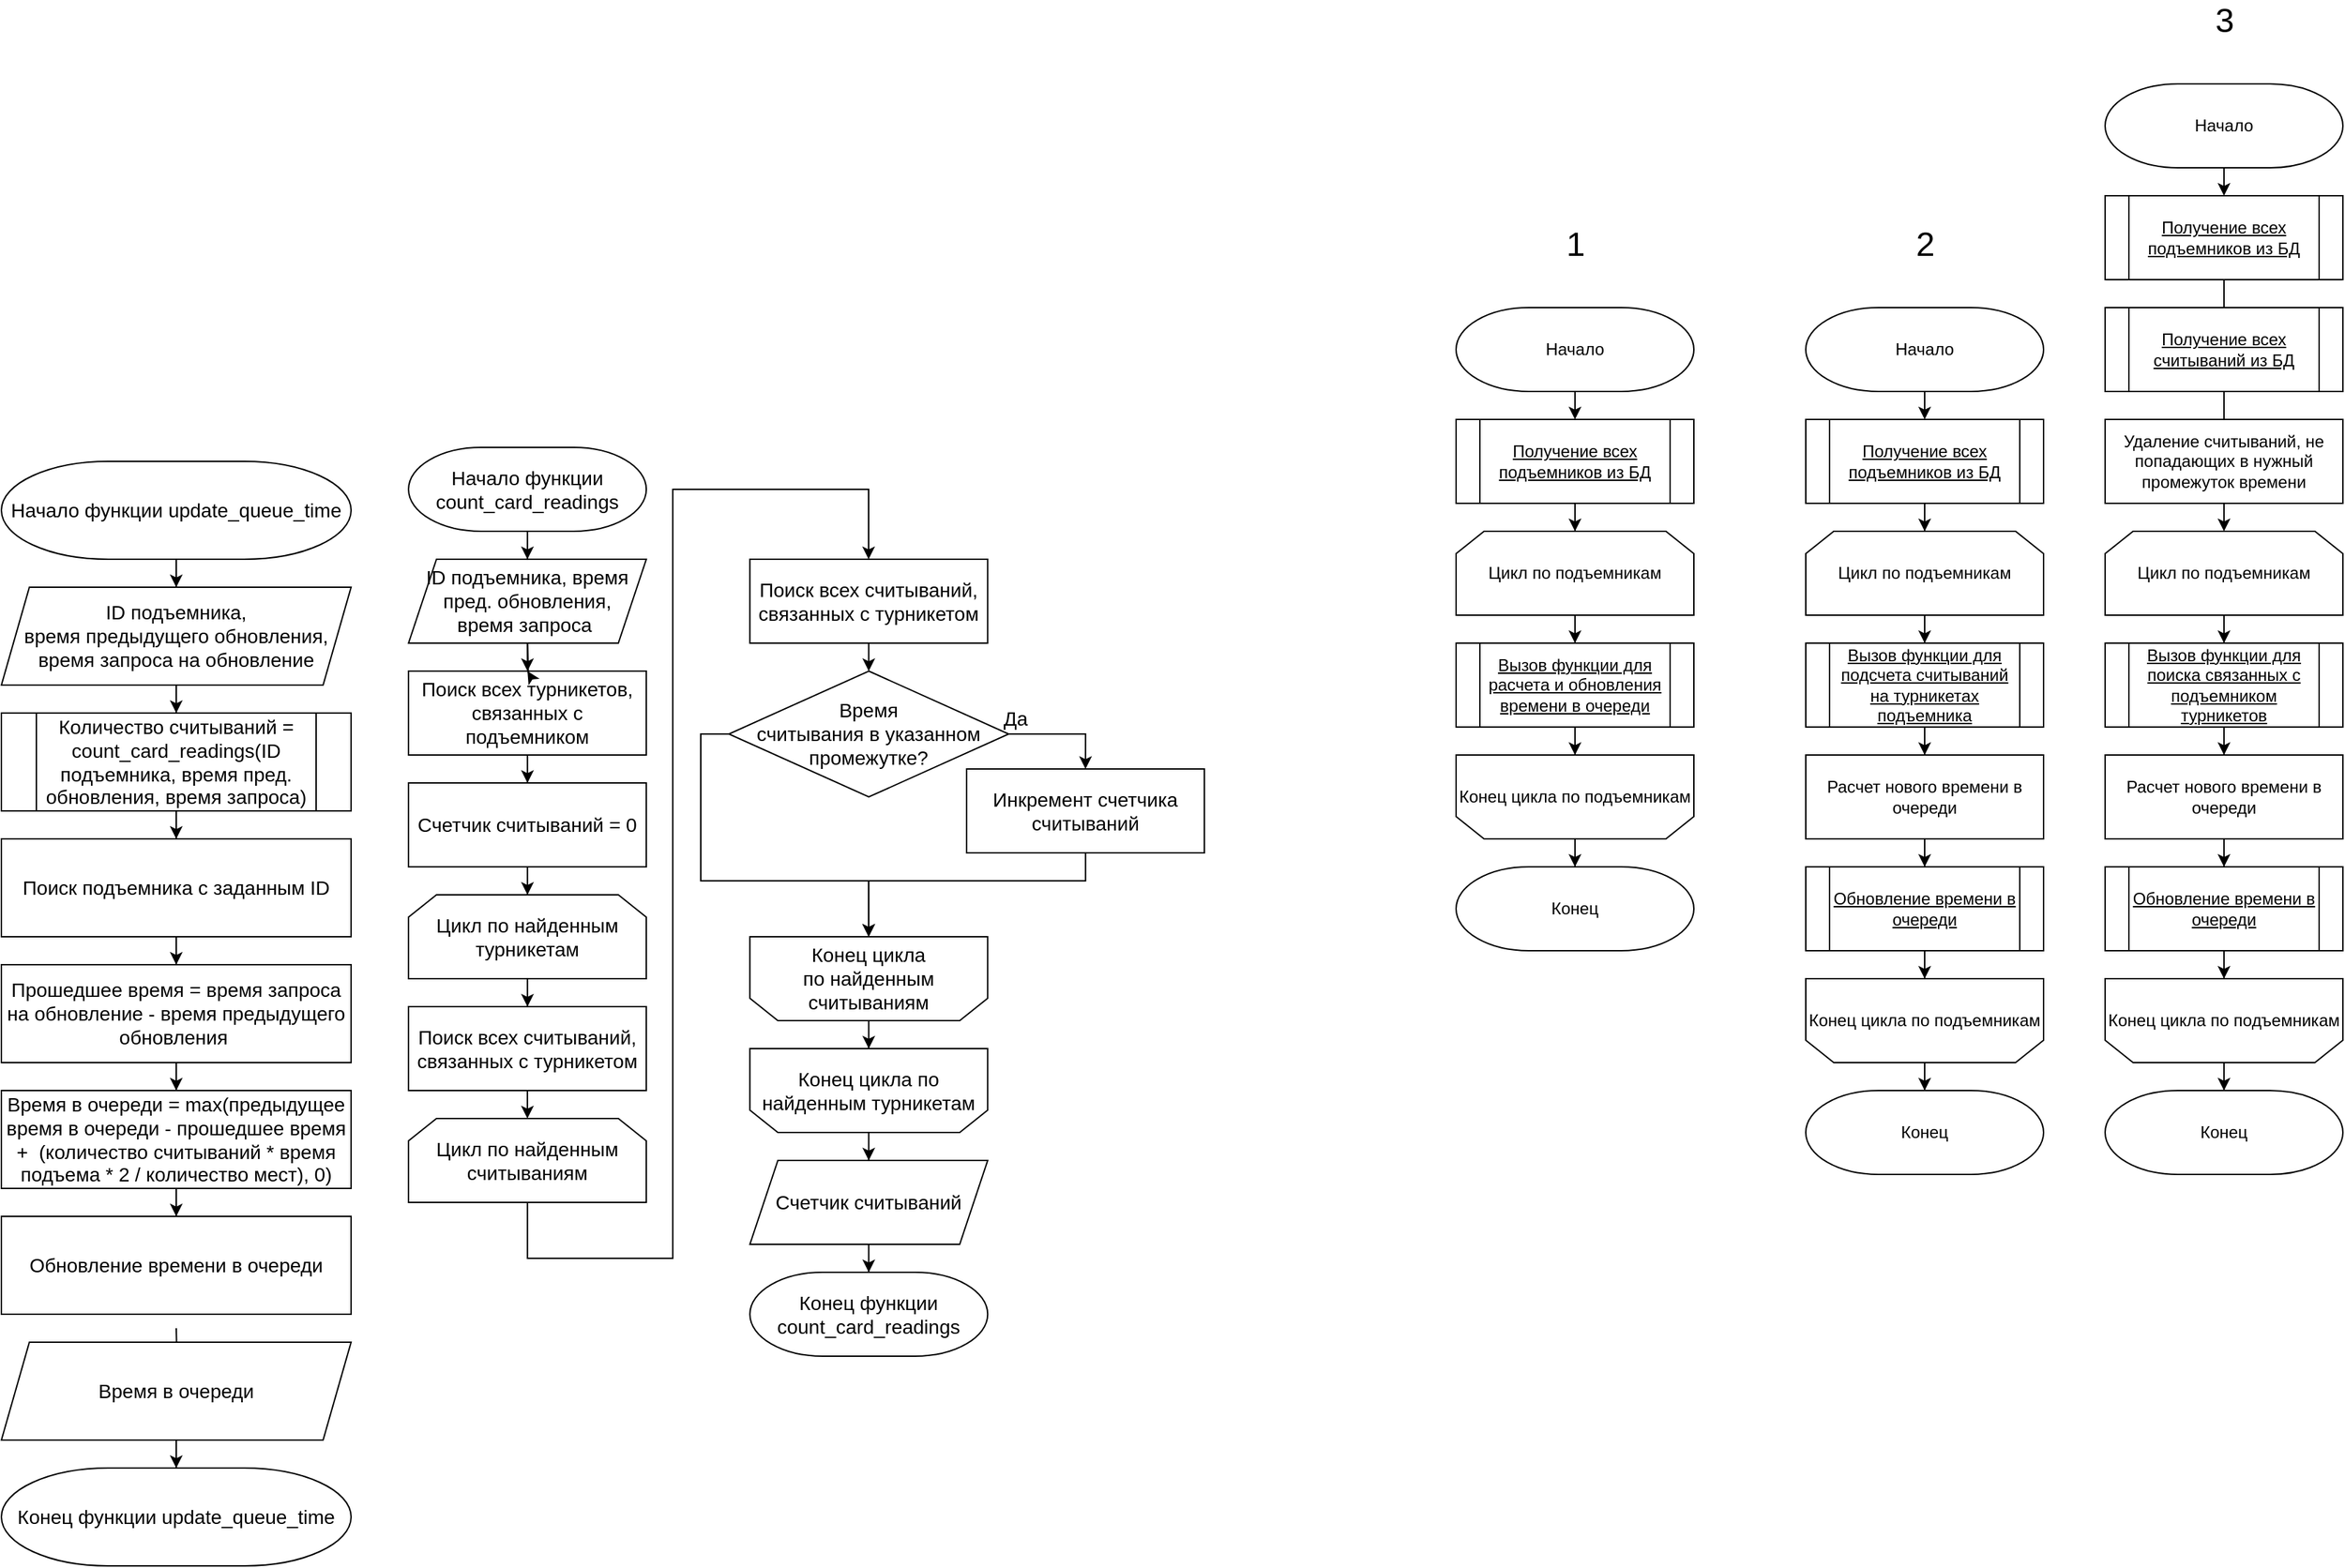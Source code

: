 <mxfile version="16.5.1" type="device"><diagram id="GbAxHkQEyQ_dzxyDIb_W" name="Страница 1"><mxGraphModel dx="1929" dy="2047" grid="1" gridSize="10" guides="1" tooltips="1" connect="1" arrows="1" fold="1" page="1" pageScale="1" pageWidth="827" pageHeight="1169" math="0" shadow="0"><root><mxCell id="0"/><mxCell id="1" parent="0"/><mxCell id="BpTDadCp4Vb3NlL2PFbQ-42" style="edgeStyle=orthogonalEdgeStyle;rounded=0;orthogonalLoop=1;jettySize=auto;html=1;entryX=0.5;entryY=0;entryDx=0;entryDy=0;fontSize=14;" parent="1" source="BpTDadCp4Vb3NlL2PFbQ-24" target="BpTDadCp4Vb3NlL2PFbQ-25" edge="1"><mxGeometry relative="1" as="geometry"/></mxCell><mxCell id="BpTDadCp4Vb3NlL2PFbQ-24" value="Начало функции count_card_readings" style="strokeWidth=1;shape=mxgraph.flowchart.terminator;whiteSpace=wrap;fontFamily=Helvetica;fontSize=14;fontStyle=0" parent="1" vertex="1"><mxGeometry x="271.06" y="-610" width="170" height="60" as="geometry"/></mxCell><mxCell id="BpTDadCp4Vb3NlL2PFbQ-43" style="edgeStyle=orthogonalEdgeStyle;rounded=0;orthogonalLoop=1;jettySize=auto;html=1;entryX=0.5;entryY=0;entryDx=0;entryDy=0;fontSize=14;" parent="1" source="BpTDadCp4Vb3NlL2PFbQ-25" edge="1"><mxGeometry relative="1" as="geometry"><mxPoint x="356.06" y="-450.0" as="targetPoint"/></mxGeometry></mxCell><mxCell id="BpTDadCp4Vb3NlL2PFbQ-25" value="ID подъемника, время&lt;br&gt;пред. обновления, &lt;br&gt;время запроса&amp;nbsp;" style="shape=parallelogram;perimeter=parallelogramPerimeter;whiteSpace=wrap;html=1;fixedSize=1;fontSize=14;" parent="1" vertex="1"><mxGeometry x="271.06" y="-530" width="170" height="60" as="geometry"/></mxCell><mxCell id="BpTDadCp4Vb3NlL2PFbQ-45" style="edgeStyle=orthogonalEdgeStyle;rounded=0;orthogonalLoop=1;jettySize=auto;html=1;fontSize=14;" parent="1" source="BpTDadCp4Vb3NlL2PFbQ-26" target="BpTDadCp4Vb3NlL2PFbQ-34" edge="1"><mxGeometry relative="1" as="geometry"/></mxCell><mxCell id="BpTDadCp4Vb3NlL2PFbQ-26" value="Поиск всех турникетов, связанных с подъемником" style="rounded=0;whiteSpace=wrap;strokeWidth=1;fontFamily=Helvetica;fontSize=14;fontStyle=0" parent="1" vertex="1"><mxGeometry x="271.06" y="-450" width="170" height="60" as="geometry"/></mxCell><mxCell id="BpTDadCp4Vb3NlL2PFbQ-47" style="edgeStyle=orthogonalEdgeStyle;rounded=0;orthogonalLoop=1;jettySize=auto;html=1;fontSize=14;" parent="1" source="BpTDadCp4Vb3NlL2PFbQ-28" target="BpTDadCp4Vb3NlL2PFbQ-35" edge="1"><mxGeometry relative="1" as="geometry"/></mxCell><mxCell id="BpTDadCp4Vb3NlL2PFbQ-28" value="&lt;span style=&quot;font-size: 14px&quot;&gt;Цикл по найденным турникетам&lt;/span&gt;" style="shape=loopLimit;whiteSpace=wrap;html=1;strokeWidth=1;fontSize=14;" parent="1" vertex="1"><mxGeometry x="271.06" y="-290" width="170" height="60" as="geometry"/></mxCell><mxCell id="BpTDadCp4Vb3NlL2PFbQ-52" style="edgeStyle=orthogonalEdgeStyle;rounded=0;orthogonalLoop=1;jettySize=auto;html=1;fontSize=14;" parent="1" source="BpTDadCp4Vb3NlL2PFbQ-29" target="BpTDadCp4Vb3NlL2PFbQ-51" edge="1"><mxGeometry relative="1" as="geometry"/></mxCell><mxCell id="BpTDadCp4Vb3NlL2PFbQ-29" value="&lt;span style=&quot;font-size: 14px&quot;&gt;Конец цикла&amp;nbsp;&lt;/span&gt;по найденным турникетам" style="shape=loopLimit;whiteSpace=wrap;html=1;strokeWidth=1;direction=west;fontSize=14;" parent="1" vertex="1"><mxGeometry x="515.12" y="-180" width="170" height="60" as="geometry"/></mxCell><mxCell id="BpTDadCp4Vb3NlL2PFbQ-44" style="edgeStyle=orthogonalEdgeStyle;rounded=0;orthogonalLoop=1;jettySize=auto;html=1;fontSize=14;" parent="1" target="BpTDadCp4Vb3NlL2PFbQ-26" edge="1"><mxGeometry relative="1" as="geometry"><mxPoint x="356.167" y="-470.0" as="sourcePoint"/></mxGeometry></mxCell><mxCell id="BpTDadCp4Vb3NlL2PFbQ-31" value="Да" style="edgeStyle=orthogonalEdgeStyle;rounded=0;orthogonalLoop=1;jettySize=auto;exitX=1;exitY=0.5;exitDx=0;exitDy=0;entryX=0.5;entryY=0;entryDx=0;entryDy=0;fontFamily=Helvetica;fontSize=14;fontStyle=0" parent="1" source="BpTDadCp4Vb3NlL2PFbQ-32" target="BpTDadCp4Vb3NlL2PFbQ-33" edge="1"><mxGeometry x="-0.9" y="12" relative="1" as="geometry"><mxPoint x="1" as="offset"/></mxGeometry></mxCell><mxCell id="BpTDadCp4Vb3NlL2PFbQ-39" style="edgeStyle=orthogonalEdgeStyle;rounded=0;orthogonalLoop=1;jettySize=auto;html=1;fontSize=14;exitX=0;exitY=0.5;exitDx=0;exitDy=0;" parent="1" source="BpTDadCp4Vb3NlL2PFbQ-32" target="BpTDadCp4Vb3NlL2PFbQ-37" edge="1"><mxGeometry relative="1" as="geometry"><Array as="points"><mxPoint x="480" y="-405"/><mxPoint x="480" y="-300"/><mxPoint x="600" y="-300"/></Array></mxGeometry></mxCell><mxCell id="BpTDadCp4Vb3NlL2PFbQ-32" value="Время &#10;считывания в указанном промежутке?" style="rhombus;whiteSpace=wrap;strokeWidth=1;fontFamily=Helvetica;fontSize=14;fontStyle=0" parent="1" vertex="1"><mxGeometry x="500.09" y="-450" width="200.06" height="90" as="geometry"/></mxCell><mxCell id="BpTDadCp4Vb3NlL2PFbQ-40" style="edgeStyle=orthogonalEdgeStyle;rounded=0;orthogonalLoop=1;jettySize=auto;html=1;entryX=0.5;entryY=1;entryDx=0;entryDy=0;fontSize=14;" parent="1" source="BpTDadCp4Vb3NlL2PFbQ-33" target="BpTDadCp4Vb3NlL2PFbQ-37" edge="1"><mxGeometry relative="1" as="geometry"><Array as="points"><mxPoint x="755" y="-300"/><mxPoint x="600" y="-300"/></Array></mxGeometry></mxCell><mxCell id="BpTDadCp4Vb3NlL2PFbQ-33" value="Инкремент счетчика считываний" style="rounded=0;whiteSpace=wrap;strokeWidth=1;fontFamily=Helvetica;fontSize=14;fontStyle=0" parent="1" vertex="1"><mxGeometry x="670.06" y="-380" width="170" height="60" as="geometry"/></mxCell><mxCell id="BpTDadCp4Vb3NlL2PFbQ-46" style="edgeStyle=orthogonalEdgeStyle;rounded=0;orthogonalLoop=1;jettySize=auto;html=1;fontSize=14;" parent="1" source="BpTDadCp4Vb3NlL2PFbQ-34" target="BpTDadCp4Vb3NlL2PFbQ-28" edge="1"><mxGeometry relative="1" as="geometry"/></mxCell><mxCell id="BpTDadCp4Vb3NlL2PFbQ-34" value="Счетчик считываний = 0" style="rounded=0;whiteSpace=wrap;strokeWidth=1;fontFamily=Helvetica;fontSize=14;fontStyle=0" parent="1" vertex="1"><mxGeometry x="271.06" y="-370" width="170" height="60" as="geometry"/></mxCell><mxCell id="BpTDadCp4Vb3NlL2PFbQ-55" style="edgeStyle=orthogonalEdgeStyle;rounded=0;orthogonalLoop=1;jettySize=auto;html=1;exitX=0.5;exitY=1;exitDx=0;exitDy=0;entryX=0.5;entryY=0;entryDx=0;entryDy=0;fontSize=14;" parent="1" source="BpTDadCp4Vb3NlL2PFbQ-35" target="BpTDadCp4Vb3NlL2PFbQ-36" edge="1"><mxGeometry relative="1" as="geometry"/></mxCell><mxCell id="BpTDadCp4Vb3NlL2PFbQ-35" value="Поиск всех считываний, связанных с турникетом" style="rounded=0;whiteSpace=wrap;strokeWidth=1;fontFamily=Helvetica;fontSize=14;fontStyle=0" parent="1" vertex="1"><mxGeometry x="271.06" y="-210" width="170" height="60" as="geometry"/></mxCell><mxCell id="BpTDadCp4Vb3NlL2PFbQ-48" style="edgeStyle=orthogonalEdgeStyle;rounded=0;orthogonalLoop=1;jettySize=auto;html=1;fontSize=14;" parent="1" source="BpTDadCp4Vb3NlL2PFbQ-36" target="BpTDadCp4Vb3NlL2PFbQ-38" edge="1"><mxGeometry relative="1" as="geometry"><Array as="points"><mxPoint x="356" y="-30"/><mxPoint x="460" y="-30"/><mxPoint x="460" y="-580"/><mxPoint x="600" y="-580"/></Array></mxGeometry></mxCell><mxCell id="BpTDadCp4Vb3NlL2PFbQ-36" value="&lt;span style=&quot;font-size: 14px&quot;&gt;Цикл по найденным считываниям&lt;/span&gt;" style="shape=loopLimit;whiteSpace=wrap;html=1;strokeWidth=1;fontSize=14;" parent="1" vertex="1"><mxGeometry x="271.06" y="-130" width="170" height="60" as="geometry"/></mxCell><mxCell id="BpTDadCp4Vb3NlL2PFbQ-50" style="edgeStyle=orthogonalEdgeStyle;rounded=0;orthogonalLoop=1;jettySize=auto;html=1;fontSize=14;" parent="1" source="BpTDadCp4Vb3NlL2PFbQ-37" target="BpTDadCp4Vb3NlL2PFbQ-29" edge="1"><mxGeometry relative="1" as="geometry"/></mxCell><mxCell id="BpTDadCp4Vb3NlL2PFbQ-37" value="&lt;span style=&quot;font-size: 14px&quot;&gt;Конец цикла по&amp;nbsp;&lt;/span&gt;найденным считываниям" style="shape=loopLimit;whiteSpace=wrap;html=1;strokeWidth=1;direction=west;fontSize=14;" parent="1" vertex="1"><mxGeometry x="515.12" y="-260" width="170" height="60" as="geometry"/></mxCell><mxCell id="BpTDadCp4Vb3NlL2PFbQ-49" style="edgeStyle=orthogonalEdgeStyle;rounded=0;orthogonalLoop=1;jettySize=auto;html=1;fontSize=14;" parent="1" source="BpTDadCp4Vb3NlL2PFbQ-38" target="BpTDadCp4Vb3NlL2PFbQ-32" edge="1"><mxGeometry relative="1" as="geometry"/></mxCell><mxCell id="BpTDadCp4Vb3NlL2PFbQ-38" value="Поиск всех считываний, связанных с турникетом" style="rounded=0;whiteSpace=wrap;strokeWidth=1;fontFamily=Helvetica;fontSize=14;fontStyle=0" parent="1" vertex="1"><mxGeometry x="515.12" y="-530" width="170" height="60" as="geometry"/></mxCell><mxCell id="BpTDadCp4Vb3NlL2PFbQ-54" style="edgeStyle=orthogonalEdgeStyle;rounded=0;orthogonalLoop=1;jettySize=auto;html=1;fontSize=14;" parent="1" source="BpTDadCp4Vb3NlL2PFbQ-51" target="BpTDadCp4Vb3NlL2PFbQ-53" edge="1"><mxGeometry relative="1" as="geometry"/></mxCell><mxCell id="BpTDadCp4Vb3NlL2PFbQ-51" value="Счетчик считываний" style="shape=parallelogram;perimeter=parallelogramPerimeter;whiteSpace=wrap;html=1;fixedSize=1;fontSize=14;" parent="1" vertex="1"><mxGeometry x="515.12" y="-100" width="170" height="60" as="geometry"/></mxCell><mxCell id="BpTDadCp4Vb3NlL2PFbQ-53" value="Конец функции count_card_readings" style="strokeWidth=1;shape=mxgraph.flowchart.terminator;whiteSpace=wrap;fontFamily=Helvetica;fontSize=14;fontStyle=0" parent="1" vertex="1"><mxGeometry x="515.12" y="-20" width="170" height="60" as="geometry"/></mxCell><mxCell id="BpTDadCp4Vb3NlL2PFbQ-64" style="edgeStyle=orthogonalEdgeStyle;rounded=0;orthogonalLoop=1;jettySize=auto;html=1;fontSize=14;" parent="1" source="BpTDadCp4Vb3NlL2PFbQ-56" target="BpTDadCp4Vb3NlL2PFbQ-57" edge="1"><mxGeometry relative="1" as="geometry"/></mxCell><mxCell id="BpTDadCp4Vb3NlL2PFbQ-56" value="Начало функции update_queue_time" style="strokeWidth=1;shape=mxgraph.flowchart.terminator;whiteSpace=wrap;fontFamily=Helvetica;fontSize=14;fontStyle=0" parent="1" vertex="1"><mxGeometry x="-20" y="-600" width="250" height="70" as="geometry"/></mxCell><mxCell id="BpTDadCp4Vb3NlL2PFbQ-65" style="edgeStyle=orthogonalEdgeStyle;rounded=0;orthogonalLoop=1;jettySize=auto;html=1;fontSize=14;" parent="1" source="BpTDadCp4Vb3NlL2PFbQ-57" target="BpTDadCp4Vb3NlL2PFbQ-59" edge="1"><mxGeometry relative="1" as="geometry"/></mxCell><mxCell id="BpTDadCp4Vb3NlL2PFbQ-57" value="ID подъемника, &lt;br style=&quot;font-size: 14px&quot;&gt;время предыдущего обновления, время запроса на обновление" style="shape=parallelogram;perimeter=parallelogramPerimeter;whiteSpace=wrap;html=1;fixedSize=1;fontSize=14;" parent="1" vertex="1"><mxGeometry x="-20" y="-510" width="250" height="70" as="geometry"/></mxCell><mxCell id="BpTDadCp4Vb3NlL2PFbQ-66" style="edgeStyle=orthogonalEdgeStyle;rounded=0;orthogonalLoop=1;jettySize=auto;html=1;fontSize=14;" parent="1" source="BpTDadCp4Vb3NlL2PFbQ-70" target="BpTDadCp4Vb3NlL2PFbQ-61" edge="1"><mxGeometry relative="1" as="geometry"/></mxCell><mxCell id="BpTDadCp4Vb3NlL2PFbQ-59" value="Количество считываний = count_card_readings(ID подъемника, время пред. обновления, время запроса)" style="shape=process;whiteSpace=wrap;backgroundOutline=1;fontFamily=Helvetica;fontSize=14;fontStyle=0" parent="1" vertex="1"><mxGeometry x="-20" y="-420" width="250" height="70" as="geometry"/></mxCell><mxCell id="BpTDadCp4Vb3NlL2PFbQ-68" style="edgeStyle=orthogonalEdgeStyle;rounded=0;orthogonalLoop=1;jettySize=auto;html=1;fontSize=14;" parent="1" target="BpTDadCp4Vb3NlL2PFbQ-62" edge="1"><mxGeometry relative="1" as="geometry"><mxPoint x="105.0" y="20" as="sourcePoint"/></mxGeometry></mxCell><mxCell id="BpTDadCp4Vb3NlL2PFbQ-60" value="Время в очереди = max(предыдущее время в очереди - прошедшее время +  (количество считываний * время подъема * 2 / количество мест), 0)" style="rounded=0;whiteSpace=wrap;strokeWidth=1;fontFamily=Helvetica;fontSize=14;fontStyle=0" parent="1" vertex="1"><mxGeometry x="-20" y="-150" width="250" height="70" as="geometry"/></mxCell><mxCell id="BpTDadCp4Vb3NlL2PFbQ-67" style="edgeStyle=orthogonalEdgeStyle;rounded=0;orthogonalLoop=1;jettySize=auto;html=1;fontSize=14;" parent="1" source="BpTDadCp4Vb3NlL2PFbQ-61" target="BpTDadCp4Vb3NlL2PFbQ-60" edge="1"><mxGeometry relative="1" as="geometry"/></mxCell><mxCell id="BpTDadCp4Vb3NlL2PFbQ-61" value="Прошедшее время = время запроса на обновление - время предыдущего обновления " style="rounded=0;whiteSpace=wrap;strokeWidth=1;fontFamily=Helvetica;fontSize=14;fontStyle=0" parent="1" vertex="1"><mxGeometry x="-20" y="-240" width="250" height="70" as="geometry"/></mxCell><mxCell id="BpTDadCp4Vb3NlL2PFbQ-69" style="edgeStyle=orthogonalEdgeStyle;rounded=0;orthogonalLoop=1;jettySize=auto;html=1;fontSize=14;" parent="1" source="BpTDadCp4Vb3NlL2PFbQ-62" target="BpTDadCp4Vb3NlL2PFbQ-63" edge="1"><mxGeometry relative="1" as="geometry"/></mxCell><mxCell id="BpTDadCp4Vb3NlL2PFbQ-62" value="Время в очереди" style="shape=parallelogram;perimeter=parallelogramPerimeter;whiteSpace=wrap;html=1;fixedSize=1;fontSize=14;" parent="1" vertex="1"><mxGeometry x="-20" y="30" width="250" height="70" as="geometry"/></mxCell><mxCell id="BpTDadCp4Vb3NlL2PFbQ-63" value="Конец функции update_queue_time" style="strokeWidth=1;shape=mxgraph.flowchart.terminator;whiteSpace=wrap;fontFamily=Helvetica;fontSize=14;fontStyle=0" parent="1" vertex="1"><mxGeometry x="-20" y="120" width="250" height="70" as="geometry"/></mxCell><mxCell id="BpTDadCp4Vb3NlL2PFbQ-70" value="Поиск подъемника с заданным ID" style="rounded=0;whiteSpace=wrap;strokeWidth=1;fontFamily=Helvetica;fontSize=14;fontStyle=0" parent="1" vertex="1"><mxGeometry x="-20" y="-330" width="250" height="70" as="geometry"/></mxCell><mxCell id="BpTDadCp4Vb3NlL2PFbQ-71" style="edgeStyle=orthogonalEdgeStyle;rounded=0;orthogonalLoop=1;jettySize=auto;html=1;fontSize=14;" parent="1" source="BpTDadCp4Vb3NlL2PFbQ-59" target="BpTDadCp4Vb3NlL2PFbQ-70" edge="1"><mxGeometry relative="1" as="geometry"><mxPoint x="105" y="-350.0" as="sourcePoint"/><mxPoint x="105" y="-260.0" as="targetPoint"/></mxGeometry></mxCell><mxCell id="BpTDadCp4Vb3NlL2PFbQ-72" value="Обновление времени в очереди" style="rounded=0;whiteSpace=wrap;strokeWidth=1;fontFamily=Helvetica;fontSize=14;fontStyle=0" parent="1" vertex="1"><mxGeometry x="-20" y="-60" width="250" height="70" as="geometry"/></mxCell><mxCell id="BpTDadCp4Vb3NlL2PFbQ-73" style="edgeStyle=orthogonalEdgeStyle;rounded=0;orthogonalLoop=1;jettySize=auto;html=1;fontSize=14;" parent="1" source="BpTDadCp4Vb3NlL2PFbQ-60" target="BpTDadCp4Vb3NlL2PFbQ-72" edge="1"><mxGeometry relative="1" as="geometry"><mxPoint x="105" y="-80" as="sourcePoint"/><mxPoint x="105" y="10" as="targetPoint"/></mxGeometry></mxCell><mxCell id="n3OI98pyanOu_VhFMihj-6" style="edgeStyle=orthogonalEdgeStyle;rounded=0;orthogonalLoop=1;jettySize=auto;html=1;exitX=0.5;exitY=1;exitDx=0;exitDy=0;exitPerimeter=0;entryX=0.5;entryY=0;entryDx=0;entryDy=0;fontSize=12;" edge="1" parent="1" source="13ZOpagheNTupIYeje3P-2" target="13ZOpagheNTupIYeje3P-3"><mxGeometry relative="1" as="geometry"/></mxCell><mxCell id="13ZOpagheNTupIYeje3P-2" value="Начало" style="strokeWidth=1;shape=mxgraph.flowchart.terminator;whiteSpace=wrap;fontFamily=Helvetica;fontSize=12;fontStyle=0" parent="1" vertex="1"><mxGeometry x="1020" y="-710" width="170" height="60" as="geometry"/></mxCell><mxCell id="n3OI98pyanOu_VhFMihj-7" style="edgeStyle=orthogonalEdgeStyle;rounded=0;orthogonalLoop=1;jettySize=auto;html=1;exitX=0.5;exitY=1;exitDx=0;exitDy=0;fontSize=12;" edge="1" parent="1" source="13ZOpagheNTupIYeje3P-3" target="n3OI98pyanOu_VhFMihj-1"><mxGeometry relative="1" as="geometry"/></mxCell><mxCell id="13ZOpagheNTupIYeje3P-3" value="Получение всех подъемников из БД" style="shape=process;whiteSpace=wrap;backgroundOutline=1;fontFamily=Helvetica;fontSize=12;fontStyle=4" parent="1" vertex="1"><mxGeometry x="1020" y="-630" width="170" height="60" as="geometry"/></mxCell><mxCell id="n3OI98pyanOu_VhFMihj-8" style="edgeStyle=orthogonalEdgeStyle;rounded=0;orthogonalLoop=1;jettySize=auto;html=1;fontSize=12;" edge="1" parent="1" source="n3OI98pyanOu_VhFMihj-1" target="n3OI98pyanOu_VhFMihj-3"><mxGeometry relative="1" as="geometry"/></mxCell><mxCell id="n3OI98pyanOu_VhFMihj-1" value="&lt;span style=&quot;font-size: 12px;&quot;&gt;Цикл по подъемникам&lt;/span&gt;" style="shape=loopLimit;whiteSpace=wrap;html=1;strokeWidth=1;fontSize=12;" vertex="1" parent="1"><mxGeometry x="1020" y="-550" width="170" height="60" as="geometry"/></mxCell><mxCell id="n3OI98pyanOu_VhFMihj-10" style="edgeStyle=orthogonalEdgeStyle;rounded=0;orthogonalLoop=1;jettySize=auto;html=1;fontSize=12;" edge="1" parent="1" source="n3OI98pyanOu_VhFMihj-2" target="n3OI98pyanOu_VhFMihj-4"><mxGeometry relative="1" as="geometry"/></mxCell><mxCell id="n3OI98pyanOu_VhFMihj-2" value="&lt;span style=&quot;font-size: 12px;&quot;&gt;Конец цикла по&amp;nbsp;&lt;/span&gt;подъемникам" style="shape=loopLimit;whiteSpace=wrap;html=1;strokeWidth=1;direction=west;fontSize=12;" vertex="1" parent="1"><mxGeometry x="1020" y="-390" width="170" height="60" as="geometry"/></mxCell><mxCell id="n3OI98pyanOu_VhFMihj-9" style="edgeStyle=orthogonalEdgeStyle;rounded=0;orthogonalLoop=1;jettySize=auto;html=1;fontSize=12;" edge="1" parent="1" source="n3OI98pyanOu_VhFMihj-3" target="n3OI98pyanOu_VhFMihj-2"><mxGeometry relative="1" as="geometry"/></mxCell><mxCell id="n3OI98pyanOu_VhFMihj-3" value="Вызов функции для расчета и обновления времени в очереди" style="shape=process;whiteSpace=wrap;backgroundOutline=1;fontFamily=Helvetica;fontSize=12;fontStyle=4" vertex="1" parent="1"><mxGeometry x="1020" y="-470" width="170" height="60" as="geometry"/></mxCell><mxCell id="n3OI98pyanOu_VhFMihj-4" value="Конец" style="strokeWidth=1;shape=mxgraph.flowchart.terminator;whiteSpace=wrap;fontFamily=Helvetica;fontSize=12;fontStyle=0" vertex="1" parent="1"><mxGeometry x="1020.0" y="-310" width="170" height="60" as="geometry"/></mxCell><mxCell id="n3OI98pyanOu_VhFMihj-5" value="1" style="text;html=1;align=center;verticalAlign=middle;resizable=0;points=[];autosize=1;strokeColor=none;fillColor=none;fontSize=24;" vertex="1" parent="1"><mxGeometry x="1090" y="-770" width="30" height="30" as="geometry"/></mxCell><mxCell id="n3OI98pyanOu_VhFMihj-11" style="edgeStyle=orthogonalEdgeStyle;rounded=0;orthogonalLoop=1;jettySize=auto;html=1;exitX=0.5;exitY=1;exitDx=0;exitDy=0;exitPerimeter=0;entryX=0.5;entryY=0;entryDx=0;entryDy=0;fontSize=12;" edge="1" parent="1" source="n3OI98pyanOu_VhFMihj-12" target="n3OI98pyanOu_VhFMihj-14"><mxGeometry relative="1" as="geometry"/></mxCell><mxCell id="n3OI98pyanOu_VhFMihj-12" value="Начало" style="strokeWidth=1;shape=mxgraph.flowchart.terminator;whiteSpace=wrap;fontFamily=Helvetica;fontSize=12;fontStyle=0" vertex="1" parent="1"><mxGeometry x="1270" y="-710" width="170" height="60" as="geometry"/></mxCell><mxCell id="n3OI98pyanOu_VhFMihj-13" style="edgeStyle=orthogonalEdgeStyle;rounded=0;orthogonalLoop=1;jettySize=auto;html=1;exitX=0.5;exitY=1;exitDx=0;exitDy=0;fontSize=12;" edge="1" parent="1" source="n3OI98pyanOu_VhFMihj-14" target="n3OI98pyanOu_VhFMihj-16"><mxGeometry relative="1" as="geometry"/></mxCell><mxCell id="n3OI98pyanOu_VhFMihj-14" value="Получение всех подъемников из БД" style="shape=process;whiteSpace=wrap;backgroundOutline=1;fontFamily=Helvetica;fontSize=12;fontStyle=4" vertex="1" parent="1"><mxGeometry x="1270" y="-630" width="170" height="60" as="geometry"/></mxCell><mxCell id="n3OI98pyanOu_VhFMihj-15" style="edgeStyle=orthogonalEdgeStyle;rounded=0;orthogonalLoop=1;jettySize=auto;html=1;fontSize=12;" edge="1" parent="1" source="n3OI98pyanOu_VhFMihj-16" target="n3OI98pyanOu_VhFMihj-20"><mxGeometry relative="1" as="geometry"/></mxCell><mxCell id="n3OI98pyanOu_VhFMihj-16" value="&lt;span style=&quot;font-size: 12px;&quot;&gt;Цикл по подъемникам&lt;/span&gt;" style="shape=loopLimit;whiteSpace=wrap;html=1;strokeWidth=1;fontSize=12;" vertex="1" parent="1"><mxGeometry x="1270" y="-550" width="170" height="60" as="geometry"/></mxCell><mxCell id="n3OI98pyanOu_VhFMihj-17" style="edgeStyle=orthogonalEdgeStyle;rounded=0;orthogonalLoop=1;jettySize=auto;html=1;fontSize=12;" edge="1" parent="1" source="n3OI98pyanOu_VhFMihj-18" target="n3OI98pyanOu_VhFMihj-21"><mxGeometry relative="1" as="geometry"/></mxCell><mxCell id="n3OI98pyanOu_VhFMihj-18" value="&lt;span style=&quot;font-size: 12px;&quot;&gt;Конец цикла по&amp;nbsp;&lt;/span&gt;подъемникам" style="shape=loopLimit;whiteSpace=wrap;html=1;strokeWidth=1;direction=west;fontSize=12;" vertex="1" parent="1"><mxGeometry x="1270" y="-230" width="170" height="60" as="geometry"/></mxCell><mxCell id="n3OI98pyanOu_VhFMihj-19" style="edgeStyle=orthogonalEdgeStyle;rounded=0;orthogonalLoop=1;jettySize=auto;html=1;fontSize=12;startArrow=none;" edge="1" parent="1" source="n3OI98pyanOu_VhFMihj-29" target="n3OI98pyanOu_VhFMihj-18"><mxGeometry relative="1" as="geometry"/></mxCell><mxCell id="n3OI98pyanOu_VhFMihj-31" style="edgeStyle=orthogonalEdgeStyle;rounded=0;orthogonalLoop=1;jettySize=auto;html=1;fontSize=12;" edge="1" parent="1" source="n3OI98pyanOu_VhFMihj-20" target="n3OI98pyanOu_VhFMihj-26"><mxGeometry relative="1" as="geometry"/></mxCell><mxCell id="n3OI98pyanOu_VhFMihj-20" value="Вызов функции для подсчета считываний на турникетах подъемника" style="shape=process;whiteSpace=wrap;backgroundOutline=1;fontFamily=Helvetica;fontSize=12;fontStyle=4" vertex="1" parent="1"><mxGeometry x="1270" y="-470" width="170" height="60" as="geometry"/></mxCell><mxCell id="n3OI98pyanOu_VhFMihj-21" value="Конец" style="strokeWidth=1;shape=mxgraph.flowchart.terminator;whiteSpace=wrap;fontFamily=Helvetica;fontSize=12;fontStyle=0" vertex="1" parent="1"><mxGeometry x="1270" y="-150" width="170" height="60" as="geometry"/></mxCell><mxCell id="n3OI98pyanOu_VhFMihj-22" value="2" style="text;html=1;align=center;verticalAlign=middle;resizable=0;points=[];autosize=1;strokeColor=none;fillColor=none;fontSize=24;" vertex="1" parent="1"><mxGeometry x="1340" y="-770" width="30" height="30" as="geometry"/></mxCell><mxCell id="n3OI98pyanOu_VhFMihj-32" style="edgeStyle=orthogonalEdgeStyle;rounded=0;orthogonalLoop=1;jettySize=auto;html=1;fontSize=12;" edge="1" parent="1" source="n3OI98pyanOu_VhFMihj-26" target="n3OI98pyanOu_VhFMihj-29"><mxGeometry relative="1" as="geometry"/></mxCell><mxCell id="n3OI98pyanOu_VhFMihj-26" value="Расчет нового времени в очереди" style="rounded=0;whiteSpace=wrap;strokeWidth=1;fontFamily=Helvetica;fontSize=12;fontStyle=0" vertex="1" parent="1"><mxGeometry x="1270" y="-390" width="170" height="60" as="geometry"/></mxCell><mxCell id="n3OI98pyanOu_VhFMihj-29" value="Обновление времени в очереди" style="shape=process;whiteSpace=wrap;backgroundOutline=1;fontFamily=Helvetica;fontSize=12;fontStyle=4" vertex="1" parent="1"><mxGeometry x="1270" y="-310" width="170" height="60" as="geometry"/></mxCell><mxCell id="n3OI98pyanOu_VhFMihj-33" style="edgeStyle=orthogonalEdgeStyle;rounded=0;orthogonalLoop=1;jettySize=auto;html=1;exitX=0.5;exitY=1;exitDx=0;exitDy=0;exitPerimeter=0;entryX=0.5;entryY=0;entryDx=0;entryDy=0;fontSize=12;" edge="1" parent="1" source="n3OI98pyanOu_VhFMihj-34" target="n3OI98pyanOu_VhFMihj-36"><mxGeometry relative="1" as="geometry"/></mxCell><mxCell id="n3OI98pyanOu_VhFMihj-34" value="Начало" style="strokeWidth=1;shape=mxgraph.flowchart.terminator;whiteSpace=wrap;fontFamily=Helvetica;fontSize=12;fontStyle=0" vertex="1" parent="1"><mxGeometry x="1484" y="-870" width="170" height="60" as="geometry"/></mxCell><mxCell id="n3OI98pyanOu_VhFMihj-35" style="edgeStyle=orthogonalEdgeStyle;rounded=0;orthogonalLoop=1;jettySize=auto;html=1;exitX=0.5;exitY=1;exitDx=0;exitDy=0;fontSize=12;startArrow=none;" edge="1" parent="1" source="n3OI98pyanOu_VhFMihj-49" target="n3OI98pyanOu_VhFMihj-38"><mxGeometry relative="1" as="geometry"/></mxCell><mxCell id="n3OI98pyanOu_VhFMihj-36" value="Получение всех подъемников из БД" style="shape=process;whiteSpace=wrap;backgroundOutline=1;fontFamily=Helvetica;fontSize=12;fontStyle=4" vertex="1" parent="1"><mxGeometry x="1484" y="-790" width="170" height="60" as="geometry"/></mxCell><mxCell id="n3OI98pyanOu_VhFMihj-37" style="edgeStyle=orthogonalEdgeStyle;rounded=0;orthogonalLoop=1;jettySize=auto;html=1;fontSize=12;" edge="1" parent="1" source="n3OI98pyanOu_VhFMihj-38" target="n3OI98pyanOu_VhFMihj-43"><mxGeometry relative="1" as="geometry"/></mxCell><mxCell id="n3OI98pyanOu_VhFMihj-38" value="&lt;span style=&quot;font-size: 12px;&quot;&gt;Цикл по подъемникам&lt;/span&gt;" style="shape=loopLimit;whiteSpace=wrap;html=1;strokeWidth=1;fontSize=12;" vertex="1" parent="1"><mxGeometry x="1484" y="-550" width="170" height="60" as="geometry"/></mxCell><mxCell id="n3OI98pyanOu_VhFMihj-39" style="edgeStyle=orthogonalEdgeStyle;rounded=0;orthogonalLoop=1;jettySize=auto;html=1;fontSize=12;" edge="1" parent="1" source="n3OI98pyanOu_VhFMihj-40" target="n3OI98pyanOu_VhFMihj-44"><mxGeometry relative="1" as="geometry"/></mxCell><mxCell id="n3OI98pyanOu_VhFMihj-40" value="&lt;span style=&quot;font-size: 12px;&quot;&gt;Конец цикла по&amp;nbsp;&lt;/span&gt;подъемникам" style="shape=loopLimit;whiteSpace=wrap;html=1;strokeWidth=1;direction=west;fontSize=12;" vertex="1" parent="1"><mxGeometry x="1484" y="-230" width="170" height="60" as="geometry"/></mxCell><mxCell id="n3OI98pyanOu_VhFMihj-41" style="edgeStyle=orthogonalEdgeStyle;rounded=0;orthogonalLoop=1;jettySize=auto;html=1;fontSize=12;startArrow=none;" edge="1" parent="1" source="n3OI98pyanOu_VhFMihj-48" target="n3OI98pyanOu_VhFMihj-40"><mxGeometry relative="1" as="geometry"/></mxCell><mxCell id="n3OI98pyanOu_VhFMihj-42" style="edgeStyle=orthogonalEdgeStyle;rounded=0;orthogonalLoop=1;jettySize=auto;html=1;fontSize=12;" edge="1" parent="1" source="n3OI98pyanOu_VhFMihj-43" target="n3OI98pyanOu_VhFMihj-47"><mxGeometry relative="1" as="geometry"/></mxCell><mxCell id="n3OI98pyanOu_VhFMihj-43" value="Вызов функции для поиска связанных с подъемником турникетов" style="shape=process;whiteSpace=wrap;backgroundOutline=1;fontFamily=Helvetica;fontSize=12;fontStyle=4" vertex="1" parent="1"><mxGeometry x="1484" y="-470" width="170" height="60" as="geometry"/></mxCell><mxCell id="n3OI98pyanOu_VhFMihj-44" value="Конец" style="strokeWidth=1;shape=mxgraph.flowchart.terminator;whiteSpace=wrap;fontFamily=Helvetica;fontSize=12;fontStyle=0" vertex="1" parent="1"><mxGeometry x="1484" y="-150" width="170" height="60" as="geometry"/></mxCell><mxCell id="n3OI98pyanOu_VhFMihj-45" value="3" style="text;html=1;align=center;verticalAlign=middle;resizable=0;points=[];autosize=1;strokeColor=none;fillColor=none;fontSize=24;" vertex="1" parent="1"><mxGeometry x="1554" y="-930" width="30" height="30" as="geometry"/></mxCell><mxCell id="n3OI98pyanOu_VhFMihj-46" style="edgeStyle=orthogonalEdgeStyle;rounded=0;orthogonalLoop=1;jettySize=auto;html=1;fontSize=12;" edge="1" parent="1" source="n3OI98pyanOu_VhFMihj-47" target="n3OI98pyanOu_VhFMihj-48"><mxGeometry relative="1" as="geometry"/></mxCell><mxCell id="n3OI98pyanOu_VhFMihj-47" value="Расчет нового времени в очереди" style="rounded=0;whiteSpace=wrap;strokeWidth=1;fontFamily=Helvetica;fontSize=12;fontStyle=0" vertex="1" parent="1"><mxGeometry x="1484" y="-390" width="170" height="60" as="geometry"/></mxCell><mxCell id="n3OI98pyanOu_VhFMihj-48" value="Обновление времени в очереди" style="shape=process;whiteSpace=wrap;backgroundOutline=1;fontFamily=Helvetica;fontSize=12;fontStyle=4" vertex="1" parent="1"><mxGeometry x="1484" y="-310" width="170" height="60" as="geometry"/></mxCell><mxCell id="n3OI98pyanOu_VhFMihj-49" value="Получение всех считываний из БД" style="shape=process;whiteSpace=wrap;backgroundOutline=1;fontFamily=Helvetica;fontSize=12;fontStyle=4" vertex="1" parent="1"><mxGeometry x="1484" y="-710" width="170" height="60" as="geometry"/></mxCell><mxCell id="n3OI98pyanOu_VhFMihj-50" value="" style="edgeStyle=orthogonalEdgeStyle;rounded=0;orthogonalLoop=1;jettySize=auto;html=1;exitX=0.5;exitY=1;exitDx=0;exitDy=0;fontSize=12;endArrow=none;" edge="1" parent="1" source="n3OI98pyanOu_VhFMihj-36" target="n3OI98pyanOu_VhFMihj-49"><mxGeometry relative="1" as="geometry"><mxPoint x="1569" y="-730" as="sourcePoint"/><mxPoint x="1569" y="-550" as="targetPoint"/></mxGeometry></mxCell><mxCell id="n3OI98pyanOu_VhFMihj-51" value="Удаление считываний, не попадающих в нужный промежуток времени" style="rounded=0;whiteSpace=wrap;strokeWidth=1;fontFamily=Helvetica;fontSize=12;fontStyle=0" vertex="1" parent="1"><mxGeometry x="1484" y="-630" width="170" height="60" as="geometry"/></mxCell></root></mxGraphModel></diagram></mxfile>